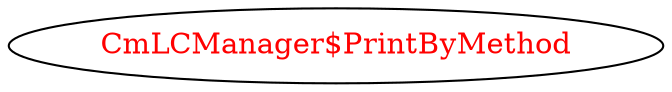digraph dependencyGraph {
 concentrate=true;
 ranksep="2.0";
 rankdir="LR"; 
 splines="ortho";
"CmLCManager$PrintByMethod" [fontcolor="red"];
}